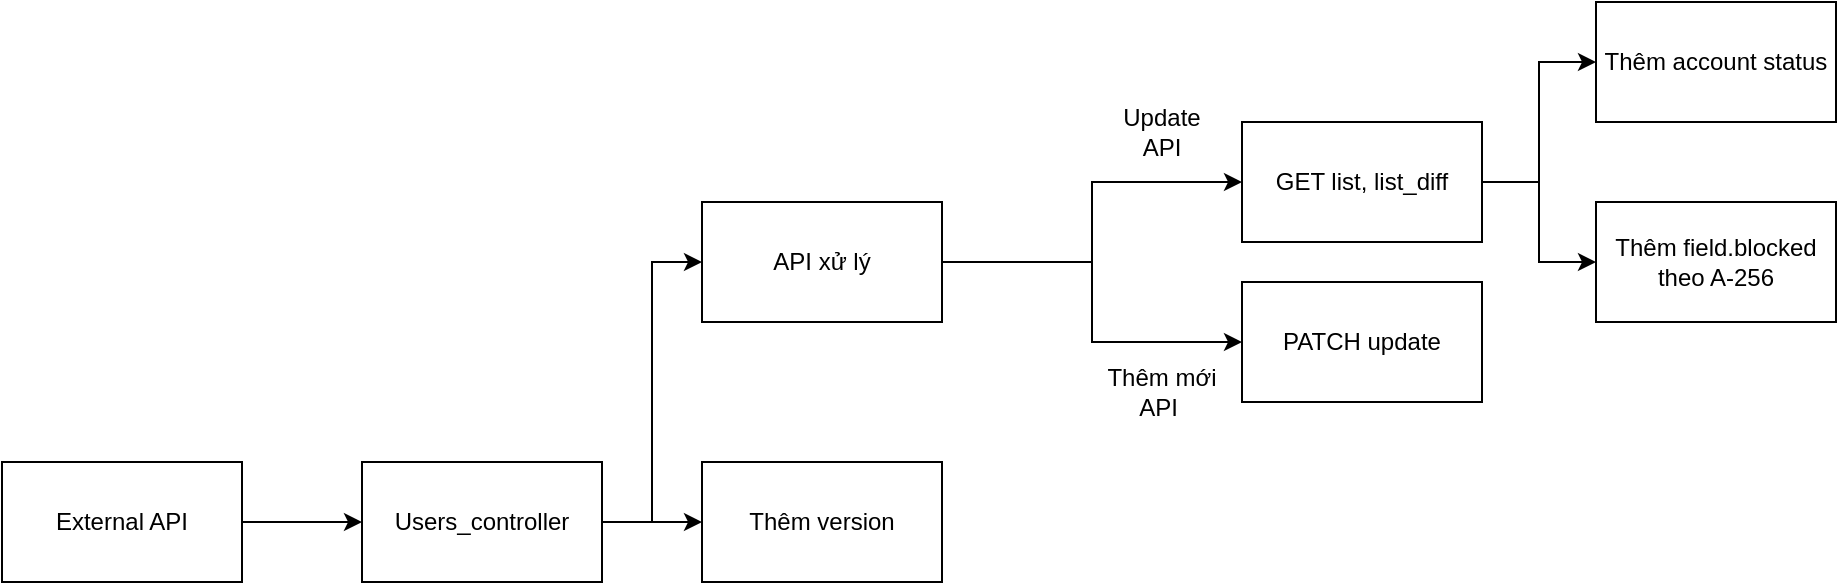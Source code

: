 <mxfile version="18.0.3" type="github" pages="8">
  <diagram id="FRml3sk5jPOYkEMEwbq5" name="A-100-2">
    <mxGraphModel dx="1372" dy="773" grid="1" gridSize="10" guides="1" tooltips="1" connect="1" arrows="1" fold="1" page="1" pageScale="1" pageWidth="827" pageHeight="1169" math="0" shadow="0">
      <root>
        <mxCell id="0" />
        <mxCell id="1" parent="0" />
        <mxCell id="i5x4aeX0CjHd288MYa70-4" style="edgeStyle=orthogonalEdgeStyle;rounded=0;orthogonalLoop=1;jettySize=auto;html=1;exitX=1;exitY=0.5;exitDx=0;exitDy=0;entryX=0;entryY=0.5;entryDx=0;entryDy=0;" edge="1" parent="1" source="i5x4aeX0CjHd288MYa70-1" target="i5x4aeX0CjHd288MYa70-3">
          <mxGeometry relative="1" as="geometry" />
        </mxCell>
        <mxCell id="i5x4aeX0CjHd288MYa70-1" value="External API" style="rounded=0;whiteSpace=wrap;html=1;" vertex="1" parent="1">
          <mxGeometry x="30" y="250" width="120" height="60" as="geometry" />
        </mxCell>
        <mxCell id="i5x4aeX0CjHd288MYa70-18" style="edgeStyle=orthogonalEdgeStyle;rounded=0;orthogonalLoop=1;jettySize=auto;html=1;exitX=1;exitY=0.5;exitDx=0;exitDy=0;entryX=0;entryY=0.5;entryDx=0;entryDy=0;" edge="1" parent="1" source="i5x4aeX0CjHd288MYa70-3" target="i5x4aeX0CjHd288MYa70-10">
          <mxGeometry relative="1" as="geometry" />
        </mxCell>
        <mxCell id="i5x4aeX0CjHd288MYa70-19" style="edgeStyle=orthogonalEdgeStyle;rounded=0;orthogonalLoop=1;jettySize=auto;html=1;exitX=1;exitY=0.5;exitDx=0;exitDy=0;entryX=0;entryY=0.5;entryDx=0;entryDy=0;" edge="1" parent="1" source="i5x4aeX0CjHd288MYa70-3" target="i5x4aeX0CjHd288MYa70-13">
          <mxGeometry relative="1" as="geometry" />
        </mxCell>
        <mxCell id="i5x4aeX0CjHd288MYa70-3" value="Users_controller" style="rounded=0;whiteSpace=wrap;html=1;" vertex="1" parent="1">
          <mxGeometry x="210" y="250" width="120" height="60" as="geometry" />
        </mxCell>
        <mxCell id="i5x4aeX0CjHd288MYa70-22" style="edgeStyle=orthogonalEdgeStyle;rounded=0;orthogonalLoop=1;jettySize=auto;html=1;exitX=1;exitY=0.5;exitDx=0;exitDy=0;entryX=0;entryY=0.5;entryDx=0;entryDy=0;" edge="1" parent="1" source="i5x4aeX0CjHd288MYa70-5" target="i5x4aeX0CjHd288MYa70-20">
          <mxGeometry relative="1" as="geometry" />
        </mxCell>
        <mxCell id="i5x4aeX0CjHd288MYa70-23" style="edgeStyle=orthogonalEdgeStyle;rounded=0;orthogonalLoop=1;jettySize=auto;html=1;exitX=1;exitY=0.5;exitDx=0;exitDy=0;entryX=0;entryY=0.5;entryDx=0;entryDy=0;" edge="1" parent="1" source="i5x4aeX0CjHd288MYa70-5" target="i5x4aeX0CjHd288MYa70-21">
          <mxGeometry relative="1" as="geometry" />
        </mxCell>
        <mxCell id="i5x4aeX0CjHd288MYa70-5" value="GET list, list_diff" style="rounded=0;whiteSpace=wrap;html=1;" vertex="1" parent="1">
          <mxGeometry x="650" y="80" width="120" height="60" as="geometry" />
        </mxCell>
        <mxCell id="i5x4aeX0CjHd288MYa70-6" value="PATCH update" style="rounded=0;whiteSpace=wrap;html=1;" vertex="1" parent="1">
          <mxGeometry x="650" y="160" width="120" height="60" as="geometry" />
        </mxCell>
        <mxCell id="i5x4aeX0CjHd288MYa70-11" style="edgeStyle=orthogonalEdgeStyle;rounded=0;orthogonalLoop=1;jettySize=auto;html=1;exitX=1;exitY=0.5;exitDx=0;exitDy=0;entryX=0;entryY=0.5;entryDx=0;entryDy=0;" edge="1" parent="1" source="i5x4aeX0CjHd288MYa70-10" target="i5x4aeX0CjHd288MYa70-5">
          <mxGeometry relative="1" as="geometry" />
        </mxCell>
        <mxCell id="i5x4aeX0CjHd288MYa70-12" style="edgeStyle=orthogonalEdgeStyle;rounded=0;orthogonalLoop=1;jettySize=auto;html=1;exitX=1;exitY=0.5;exitDx=0;exitDy=0;entryX=0;entryY=0.5;entryDx=0;entryDy=0;" edge="1" parent="1" source="i5x4aeX0CjHd288MYa70-10" target="i5x4aeX0CjHd288MYa70-6">
          <mxGeometry relative="1" as="geometry" />
        </mxCell>
        <mxCell id="i5x4aeX0CjHd288MYa70-10" value="API xử lý" style="rounded=0;whiteSpace=wrap;html=1;" vertex="1" parent="1">
          <mxGeometry x="380" y="120" width="120" height="60" as="geometry" />
        </mxCell>
        <mxCell id="i5x4aeX0CjHd288MYa70-13" value="Thêm version" style="rounded=0;whiteSpace=wrap;html=1;" vertex="1" parent="1">
          <mxGeometry x="380" y="250" width="120" height="60" as="geometry" />
        </mxCell>
        <mxCell id="i5x4aeX0CjHd288MYa70-15" value="Thêm mới API&amp;nbsp;" style="text;html=1;strokeColor=none;fillColor=none;align=center;verticalAlign=middle;whiteSpace=wrap;rounded=0;" vertex="1" parent="1">
          <mxGeometry x="580" y="200" width="60" height="30" as="geometry" />
        </mxCell>
        <mxCell id="i5x4aeX0CjHd288MYa70-17" value="Update API" style="text;html=1;strokeColor=none;fillColor=none;align=center;verticalAlign=middle;whiteSpace=wrap;rounded=0;" vertex="1" parent="1">
          <mxGeometry x="580" y="70" width="60" height="30" as="geometry" />
        </mxCell>
        <mxCell id="i5x4aeX0CjHd288MYa70-20" value="Thêm account status" style="rounded=0;whiteSpace=wrap;html=1;" vertex="1" parent="1">
          <mxGeometry x="827" y="20" width="120" height="60" as="geometry" />
        </mxCell>
        <mxCell id="i5x4aeX0CjHd288MYa70-21" value="Thêm field.blocked theo A-256" style="rounded=0;whiteSpace=wrap;html=1;" vertex="1" parent="1">
          <mxGeometry x="827" y="120" width="120" height="60" as="geometry" />
        </mxCell>
      </root>
    </mxGraphModel>
  </diagram>
  <diagram id="nsXxwRsuY810n_VA4FTY" name="B-289">
    <mxGraphModel dx="1372" dy="773" grid="1" gridSize="10" guides="1" tooltips="1" connect="1" arrows="1" fold="1" page="1" pageScale="1" pageWidth="1169" pageHeight="827" math="0" shadow="0">
      <root>
        <mxCell id="0" />
        <mxCell id="1" parent="0" />
        <mxCell id="eo-4nR6x7znant-mCD_X-3" style="edgeStyle=orthogonalEdgeStyle;rounded=0;orthogonalLoop=1;jettySize=auto;html=1;exitX=1;exitY=0.5;exitDx=0;exitDy=0;entryX=0;entryY=0.5;entryDx=0;entryDy=0;" edge="1" parent="1" source="eo-4nR6x7znant-mCD_X-1" target="eo-4nR6x7znant-mCD_X-2">
          <mxGeometry relative="1" as="geometry" />
        </mxCell>
        <mxCell id="eo-4nR6x7znant-mCD_X-1" value="Private API" style="rounded=0;whiteSpace=wrap;html=1;" vertex="1" parent="1">
          <mxGeometry x="50" y="250" width="120" height="60" as="geometry" />
        </mxCell>
        <mxCell id="eo-4nR6x7znant-mCD_X-5" style="edgeStyle=orthogonalEdgeStyle;rounded=0;orthogonalLoop=1;jettySize=auto;html=1;exitX=1;exitY=0.5;exitDx=0;exitDy=0;entryX=0;entryY=0.5;entryDx=0;entryDy=0;" edge="1" parent="1" source="eo-4nR6x7znant-mCD_X-2" target="eo-4nR6x7znant-mCD_X-4">
          <mxGeometry relative="1" as="geometry" />
        </mxCell>
        <mxCell id="eo-4nR6x7znant-mCD_X-2" value="Import worker&lt;br&gt;Skilled_worker_controllers" style="rounded=0;whiteSpace=wrap;html=1;" vertex="1" parent="1">
          <mxGeometry x="230" y="250" width="150" height="60" as="geometry" />
        </mxCell>
        <mxCell id="eo-4nR6x7znant-mCD_X-4" value="Xử lý bất đồng bộ cho client" style="rounded=0;whiteSpace=wrap;html=1;" vertex="1" parent="1">
          <mxGeometry x="440" y="250" width="150" height="60" as="geometry" />
        </mxCell>
      </root>
    </mxGraphModel>
  </diagram>
  <diagram id="656QDvJLyyTUPp1cXFij" name="A-965">
    <mxGraphModel dx="1372" dy="773" grid="1" gridSize="10" guides="1" tooltips="1" connect="1" arrows="1" fold="1" page="1" pageScale="1" pageWidth="1169" pageHeight="827" math="0" shadow="0">
      <root>
        <mxCell id="0" />
        <mxCell id="1" parent="0" />
        <mxCell id="TG4D0OEDfQDXOAZvTOnK-2" style="edgeStyle=orthogonalEdgeStyle;rounded=0;orthogonalLoop=1;jettySize=auto;html=1;exitX=1;exitY=0.5;exitDx=0;exitDy=0;entryX=0;entryY=0.5;entryDx=0;entryDy=0;" edge="1" parent="1" source="iaCC0FtyBqAEfcmp2ons-1" target="TG4D0OEDfQDXOAZvTOnK-1">
          <mxGeometry relative="1" as="geometry" />
        </mxCell>
        <mxCell id="iaCC0FtyBqAEfcmp2ons-1" value="External API" style="rounded=0;whiteSpace=wrap;html=1;" vertex="1" parent="1">
          <mxGeometry x="70" y="240" width="120" height="60" as="geometry" />
        </mxCell>
        <mxCell id="TG4D0OEDfQDXOAZvTOnK-9" style="edgeStyle=orthogonalEdgeStyle;rounded=0;orthogonalLoop=1;jettySize=auto;html=1;exitX=1;exitY=0.5;exitDx=0;exitDy=0;entryX=0;entryY=0.5;entryDx=0;entryDy=0;" edge="1" parent="1" source="TG4D0OEDfQDXOAZvTOnK-1" target="TG4D0OEDfQDXOAZvTOnK-3">
          <mxGeometry relative="1" as="geometry" />
        </mxCell>
        <mxCell id="TG4D0OEDfQDXOAZvTOnK-10" style="edgeStyle=orthogonalEdgeStyle;rounded=0;orthogonalLoop=1;jettySize=auto;html=1;exitX=1;exitY=0.5;exitDx=0;exitDy=0;entryX=0;entryY=0.5;entryDx=0;entryDy=0;" edge="1" parent="1" source="TG4D0OEDfQDXOAZvTOnK-1" target="TG4D0OEDfQDXOAZvTOnK-8">
          <mxGeometry relative="1" as="geometry" />
        </mxCell>
        <mxCell id="TG4D0OEDfQDXOAZvTOnK-1" value="safety_diaries_controller" style="rounded=0;whiteSpace=wrap;html=1;" vertex="1" parent="1">
          <mxGeometry x="250" y="240" width="150" height="60" as="geometry" />
        </mxCell>
        <mxCell id="TG4D0OEDfQDXOAZvTOnK-6" style="edgeStyle=orthogonalEdgeStyle;rounded=0;orthogonalLoop=1;jettySize=auto;html=1;exitX=1;exitY=0.5;exitDx=0;exitDy=0;entryX=0;entryY=0.5;entryDx=0;entryDy=0;" edge="1" parent="1" source="TG4D0OEDfQDXOAZvTOnK-3" target="TG4D0OEDfQDXOAZvTOnK-4">
          <mxGeometry relative="1" as="geometry" />
        </mxCell>
        <mxCell id="TG4D0OEDfQDXOAZvTOnK-7" style="edgeStyle=orthogonalEdgeStyle;rounded=0;orthogonalLoop=1;jettySize=auto;html=1;exitX=1;exitY=0.5;exitDx=0;exitDy=0;entryX=0;entryY=0.5;entryDx=0;entryDy=0;" edge="1" parent="1" source="TG4D0OEDfQDXOAZvTOnK-3" target="TG4D0OEDfQDXOAZvTOnK-5">
          <mxGeometry relative="1" as="geometry" />
        </mxCell>
        <mxCell id="TG4D0OEDfQDXOAZvTOnK-3" value="GET list, list_diff" style="rounded=0;whiteSpace=wrap;html=1;" vertex="1" parent="1">
          <mxGeometry x="440" y="140" width="150" height="60" as="geometry" />
        </mxCell>
        <mxCell id="TG4D0OEDfQDXOAZvTOnK-4" value="Trả về thêm các trường vào response" style="rounded=0;whiteSpace=wrap;html=1;" vertex="1" parent="1">
          <mxGeometry x="640" y="70" width="150" height="60" as="geometry" />
        </mxCell>
        <mxCell id="TG4D0OEDfQDXOAZvTOnK-5" value="&lt;div style=&quot;color: rgb(0, 0, 0); font-family: &amp;quot;Times New Roman&amp;quot;; font-size: 14.667px; font-style: normal; font-variant-ligatures: normal; font-variant-caps: normal; font-weight: 400; letter-spacing: normal; orphans: 2; text-align: start; text-indent: 0px; text-transform: none; widows: 2; word-spacing: 0px; -webkit-text-stroke-width: 0px; background-color: rgb(255, 255, 255); text-decoration-thickness: initial; text-decoration-style: initial; text-decoration-color: initial;&quot; class=&quot;ewa-rteLine&quot;&gt;　 (1) 種別/phân loại&lt;/div&gt;&lt;div style=&quot;color: rgb(0, 0, 0); font-family: &amp;quot;Times New Roman&amp;quot;; font-size: 14.667px; font-style: normal; font-variant-ligatures: normal; font-variant-caps: normal; font-weight: 400; letter-spacing: normal; orphans: 2; text-align: start; text-indent: 0px; text-transform: none; widows: 2; word-spacing: 0px; -webkit-text-stroke-width: 0px; background-color: rgb(255, 255, 255); text-decoration-thickness: initial; text-decoration-style: initial; text-decoration-color: initial;&quot; class=&quot;ewa-rteLine&quot;&gt;　 (2) 記入者/người điền&lt;/div&gt;&lt;div style=&quot;color: rgb(0, 0, 0); font-family: &amp;quot;Times New Roman&amp;quot;; font-size: 14.667px; font-style: normal; font-variant-ligatures: normal; font-variant-caps: normal; font-weight: 400; letter-spacing: normal; orphans: 2; text-align: start; text-indent: 0px; text-transform: none; widows: 2; word-spacing: 0px; -webkit-text-stroke-width: 0px; background-color: rgb(255, 255, 255); text-decoration-thickness: initial; text-decoration-style: initial; text-decoration-color: initial;&quot; class=&quot;ewa-rteLine&quot;&gt;　 (3) 緊急度/Mức độ khẩn cấp&lt;/div&gt;&lt;div style=&quot;color: rgb(0, 0, 0); font-family: &amp;quot;Times New Roman&amp;quot;; font-size: 14.667px; font-style: normal; font-variant-ligatures: normal; font-variant-caps: normal; font-weight: 400; letter-spacing: normal; orphans: 2; text-align: start; text-indent: 0px; text-transform: none; widows: 2; word-spacing: 0px; -webkit-text-stroke-width: 0px; background-color: rgb(255, 255, 255); text-decoration-thickness: initial; text-decoration-style: initial; text-decoration-color: initial;&quot; class=&quot;ewa-rteLine&quot;&gt;　 (4) 周知期限/Thời hạn thông báo ※Chỉ trả về trong trường hợp phân loại là 周知（巡回）&lt;/div&gt;&lt;div style=&quot;color: rgb(0, 0, 0); font-family: &amp;quot;Times New Roman&amp;quot;; font-size: 14.667px; font-style: normal; font-variant-ligatures: normal; font-variant-caps: normal; font-weight: 400; letter-spacing: normal; orphans: 2; text-align: start; text-indent: 0px; text-transform: none; widows: 2; word-spacing: 0px; -webkit-text-stroke-width: 0px; background-color: rgb(255, 255, 255); text-decoration-thickness: initial; text-decoration-style: initial; text-decoration-color: initial;&quot; class=&quot;ewa-rteLine&quot;&gt;　 (5) 是正報告日/Ngày báo cáo sửa chữa&lt;/div&gt;&lt;div style=&quot;color: rgb(0, 0, 0); font-family: &amp;quot;Times New Roman&amp;quot;; font-size: 14.667px; font-style: normal; font-variant-ligatures: normal; font-variant-caps: normal; font-weight: 400; letter-spacing: normal; orphans: 2; text-align: start; text-indent: 0px; text-transform: none; widows: 2; word-spacing: 0px; -webkit-text-stroke-width: 0px; background-color: rgb(255, 255, 255); text-decoration-thickness: initial; text-decoration-style: initial; text-decoration-color: initial;&quot; class=&quot;ewa-rteLine&quot;&gt;　 (6) 是正内容/Nội sung sửa chữa&lt;/div&gt;" style="text;whiteSpace=wrap;html=1;" vertex="1" parent="1">
          <mxGeometry x="640" y="170" width="550" height="140" as="geometry" />
        </mxCell>
        <mxCell id="TG4D0OEDfQDXOAZvTOnK-8" value="Đối ứng version&lt;br&gt;Vì API cũ chưa có version" style="rounded=0;whiteSpace=wrap;html=1;" vertex="1" parent="1">
          <mxGeometry x="440" y="340" width="150" height="60" as="geometry" />
        </mxCell>
      </root>
    </mxGraphModel>
  </diagram>
  <diagram id="f04Dx3ak3B43ry9eKSCX" name="A-96">
    <mxGraphModel dx="1372" dy="773" grid="1" gridSize="10" guides="1" tooltips="1" connect="1" arrows="1" fold="1" page="1" pageScale="1" pageWidth="1169" pageHeight="827" math="0" shadow="0">
      <root>
        <mxCell id="0" />
        <mxCell id="1" parent="0" />
        <mxCell id="5K8usr13u7HLsx2UzEYE-1" style="edgeStyle=orthogonalEdgeStyle;rounded=0;orthogonalLoop=1;jettySize=auto;html=1;exitX=1;exitY=0.5;exitDx=0;exitDy=0;entryX=0;entryY=0.5;entryDx=0;entryDy=0;" edge="1" parent="1" source="5K8usr13u7HLsx2UzEYE-2" target="5K8usr13u7HLsx2UzEYE-4">
          <mxGeometry relative="1" as="geometry" />
        </mxCell>
        <mxCell id="5K8usr13u7HLsx2UzEYE-2" value="Private API" style="rounded=0;whiteSpace=wrap;html=1;" vertex="1" parent="1">
          <mxGeometry x="50" y="250" width="120" height="60" as="geometry" />
        </mxCell>
        <mxCell id="5K8usr13u7HLsx2UzEYE-3" style="edgeStyle=orthogonalEdgeStyle;rounded=0;orthogonalLoop=1;jettySize=auto;html=1;exitX=1;exitY=0.5;exitDx=0;exitDy=0;entryX=0;entryY=0.5;entryDx=0;entryDy=0;" edge="1" parent="1" source="5K8usr13u7HLsx2UzEYE-4" target="5K8usr13u7HLsx2UzEYE-5">
          <mxGeometry relative="1" as="geometry" />
        </mxCell>
        <mxCell id="5K8usr13u7HLsx2UzEYE-10" style="edgeStyle=orthogonalEdgeStyle;rounded=0;orthogonalLoop=1;jettySize=auto;html=1;exitX=1;exitY=0.5;exitDx=0;exitDy=0;entryX=0;entryY=0.5;entryDx=0;entryDy=0;" edge="1" parent="1" source="5K8usr13u7HLsx2UzEYE-4" target="5K8usr13u7HLsx2UzEYE-9">
          <mxGeometry relative="1" as="geometry" />
        </mxCell>
        <mxCell id="5K8usr13u7HLsx2UzEYE-13" style="edgeStyle=orthogonalEdgeStyle;rounded=0;orthogonalLoop=1;jettySize=auto;html=1;exitX=1;exitY=0.5;exitDx=0;exitDy=0;entryX=0;entryY=0.5;entryDx=0;entryDy=0;" edge="1" parent="1" source="5K8usr13u7HLsx2UzEYE-4" target="5K8usr13u7HLsx2UzEYE-12">
          <mxGeometry relative="1" as="geometry" />
        </mxCell>
        <mxCell id="5K8usr13u7HLsx2UzEYE-15" style="edgeStyle=orthogonalEdgeStyle;rounded=0;orthogonalLoop=1;jettySize=auto;html=1;exitX=1;exitY=0.5;exitDx=0;exitDy=0;entryX=0;entryY=0.5;entryDx=0;entryDy=0;" edge="1" parent="1" source="5K8usr13u7HLsx2UzEYE-4" target="5K8usr13u7HLsx2UzEYE-14">
          <mxGeometry relative="1" as="geometry" />
        </mxCell>
        <mxCell id="ChK87_eSW1bsB4fdc1hh-2" style="edgeStyle=orthogonalEdgeStyle;rounded=0;orthogonalLoop=1;jettySize=auto;html=1;exitX=1;exitY=0.5;exitDx=0;exitDy=0;entryX=0;entryY=0.5;entryDx=0;entryDy=0;" edge="1" parent="1" source="5K8usr13u7HLsx2UzEYE-4" target="ChK87_eSW1bsB4fdc1hh-1">
          <mxGeometry relative="1" as="geometry" />
        </mxCell>
        <mxCell id="5K8usr13u7HLsx2UzEYE-4" value="machineries_controllers" style="rounded=0;whiteSpace=wrap;html=1;" vertex="1" parent="1">
          <mxGeometry x="230" y="250" width="150" height="60" as="geometry" />
        </mxCell>
        <mxCell id="5K8usr13u7HLsx2UzEYE-8" style="edgeStyle=orthogonalEdgeStyle;rounded=0;orthogonalLoop=1;jettySize=auto;html=1;exitX=1;exitY=0.5;exitDx=0;exitDy=0;entryX=0;entryY=0.5;entryDx=0;entryDy=0;" edge="1" parent="1" source="5K8usr13u7HLsx2UzEYE-5" target="5K8usr13u7HLsx2UzEYE-7">
          <mxGeometry relative="1" as="geometry" />
        </mxCell>
        <mxCell id="5K8usr13u7HLsx2UzEYE-5" value="Bỏ required cho 2 trường ở controllers, model" style="rounded=0;whiteSpace=wrap;html=1;" vertex="1" parent="1">
          <mxGeometry x="440" y="190" width="150" height="60" as="geometry" />
        </mxCell>
        <mxCell id="5K8usr13u7HLsx2UzEYE-7" value="t.bigint &quot;control_no&quot;, null: false, unsigned: true&#xa;t.string &quot;machinery_no&quot;, limit: 64, null: false" style="text;whiteSpace=wrap;html=1;" vertex="1" parent="1">
          <mxGeometry x="650" y="260" width="270" height="40" as="geometry" />
        </mxCell>
        <mxCell id="5K8usr13u7HLsx2UzEYE-11" style="edgeStyle=orthogonalEdgeStyle;rounded=0;orthogonalLoop=1;jettySize=auto;html=1;exitX=1;exitY=0.5;exitDx=0;exitDy=0;entryX=0;entryY=0.5;entryDx=0;entryDy=0;" edge="1" parent="1" source="5K8usr13u7HLsx2UzEYE-9" target="5K8usr13u7HLsx2UzEYE-7">
          <mxGeometry relative="1" as="geometry" />
        </mxCell>
        <mxCell id="5K8usr13u7HLsx2UzEYE-9" value="Xử lý migrate" style="rounded=0;whiteSpace=wrap;html=1;" vertex="1" parent="1">
          <mxGeometry x="440" y="310" width="150" height="60" as="geometry" />
        </mxCell>
        <mxCell id="ChK87_eSW1bsB4fdc1hh-4" style="edgeStyle=orthogonalEdgeStyle;rounded=0;orthogonalLoop=1;jettySize=auto;html=1;exitX=1;exitY=0.5;exitDx=0;exitDy=0;entryX=0;entryY=0.5;entryDx=0;entryDy=0;" edge="1" parent="1" source="5K8usr13u7HLsx2UzEYE-12" target="ChK87_eSW1bsB4fdc1hh-3">
          <mxGeometry relative="1" as="geometry" />
        </mxCell>
        <mxCell id="5K8usr13u7HLsx2UzEYE-12" value="Thay đổi thứ tự hiển thị ở màn hinh" style="rounded=0;whiteSpace=wrap;html=1;" vertex="1" parent="1">
          <mxGeometry x="440" y="420" width="150" height="60" as="geometry" />
        </mxCell>
        <mxCell id="5K8usr13u7HLsx2UzEYE-18" style="edgeStyle=orthogonalEdgeStyle;rounded=0;orthogonalLoop=1;jettySize=auto;html=1;exitX=1;exitY=0.5;exitDx=0;exitDy=0;entryX=0;entryY=0.5;entryDx=0;entryDy=0;" edge="1" parent="1" source="5K8usr13u7HLsx2UzEYE-14" target="5K8usr13u7HLsx2UzEYE-16">
          <mxGeometry relative="1" as="geometry" />
        </mxCell>
        <mxCell id="5K8usr13u7HLsx2UzEYE-19" style="edgeStyle=orthogonalEdgeStyle;rounded=0;orthogonalLoop=1;jettySize=auto;html=1;exitX=1;exitY=0.5;exitDx=0;exitDy=0;entryX=0;entryY=0.5;entryDx=0;entryDy=0;" edge="1" parent="1" source="5K8usr13u7HLsx2UzEYE-14" target="5K8usr13u7HLsx2UzEYE-17">
          <mxGeometry relative="1" as="geometry" />
        </mxCell>
        <mxCell id="5K8usr13u7HLsx2UzEYE-14" value="Kiểm tra các phần ảnh hưởng như" style="rounded=0;whiteSpace=wrap;html=1;" vertex="1" parent="1">
          <mxGeometry x="440" y="690" width="150" height="60" as="geometry" />
        </mxCell>
        <mxCell id="5K8usr13u7HLsx2UzEYE-16" value="Batch CO2" style="rounded=0;whiteSpace=wrap;html=1;" vertex="1" parent="1">
          <mxGeometry x="650" y="630" width="150" height="60" as="geometry" />
        </mxCell>
        <mxCell id="5K8usr13u7HLsx2UzEYE-17" value="External API" style="rounded=0;whiteSpace=wrap;html=1;" vertex="1" parent="1">
          <mxGeometry x="650" y="740" width="150" height="60" as="geometry" />
        </mxCell>
        <mxCell id="ChK87_eSW1bsB4fdc1hh-5" style="edgeStyle=orthogonalEdgeStyle;rounded=0;orthogonalLoop=1;jettySize=auto;html=1;exitX=1;exitY=0.5;exitDx=0;exitDy=0;entryX=0;entryY=0.5;entryDx=0;entryDy=0;" edge="1" parent="1" source="ChK87_eSW1bsB4fdc1hh-1" target="ChK87_eSW1bsB4fdc1hh-3">
          <mxGeometry relative="1" as="geometry" />
        </mxCell>
        <mxCell id="ChK87_eSW1bsB4fdc1hh-1" value="Thêm text vào tooltip" style="rounded=0;whiteSpace=wrap;html=1;" vertex="1" parent="1">
          <mxGeometry x="440" y="540" width="150" height="60" as="geometry" />
        </mxCell>
        <mxCell id="ChK87_eSW1bsB4fdc1hh-3" value="FE xử lý" style="rounded=0;whiteSpace=wrap;html=1;" vertex="1" parent="1">
          <mxGeometry x="650" y="480" width="150" height="60" as="geometry" />
        </mxCell>
      </root>
    </mxGraphModel>
  </diagram>
  <diagram id="VTLj29FHKmNGxGzXP9rR" name="A-421">
    <mxGraphModel dx="1372" dy="773" grid="1" gridSize="10" guides="1" tooltips="1" connect="1" arrows="1" fold="1" page="1" pageScale="1" pageWidth="1169" pageHeight="827" math="0" shadow="0">
      <root>
        <mxCell id="0" />
        <mxCell id="1" parent="0" />
      </root>
    </mxGraphModel>
  </diagram>
  <diagram id="Op0K0opiPvNHEt2nSP7W" name="A-501">
    <mxGraphModel dx="1372" dy="773" grid="1" gridSize="10" guides="1" tooltips="1" connect="1" arrows="1" fold="1" page="1" pageScale="1" pageWidth="1169" pageHeight="827" math="0" shadow="0">
      <root>
        <mxCell id="0" />
        <mxCell id="1" parent="0" />
      </root>
    </mxGraphModel>
  </diagram>
  <diagram id="74YYIZsGE9PAyMxt2vZo" name="B-273">
    <mxGraphModel dx="1372" dy="773" grid="1" gridSize="10" guides="1" tooltips="1" connect="1" arrows="1" fold="1" page="1" pageScale="1" pageWidth="1169" pageHeight="827" math="0" shadow="0">
      <root>
        <mxCell id="0" />
        <mxCell id="1" parent="0" />
      </root>
    </mxGraphModel>
  </diagram>
  <diagram id="Pspd91hh6VSS9Hg_wR-T" name="Grp.4-6">
    <mxGraphModel dx="1372" dy="773" grid="1" gridSize="10" guides="1" tooltips="1" connect="1" arrows="1" fold="1" page="1" pageScale="1" pageWidth="1169" pageHeight="827" math="0" shadow="0">
      <root>
        <mxCell id="0" />
        <mxCell id="1" parent="0" />
      </root>
    </mxGraphModel>
  </diagram>
</mxfile>
